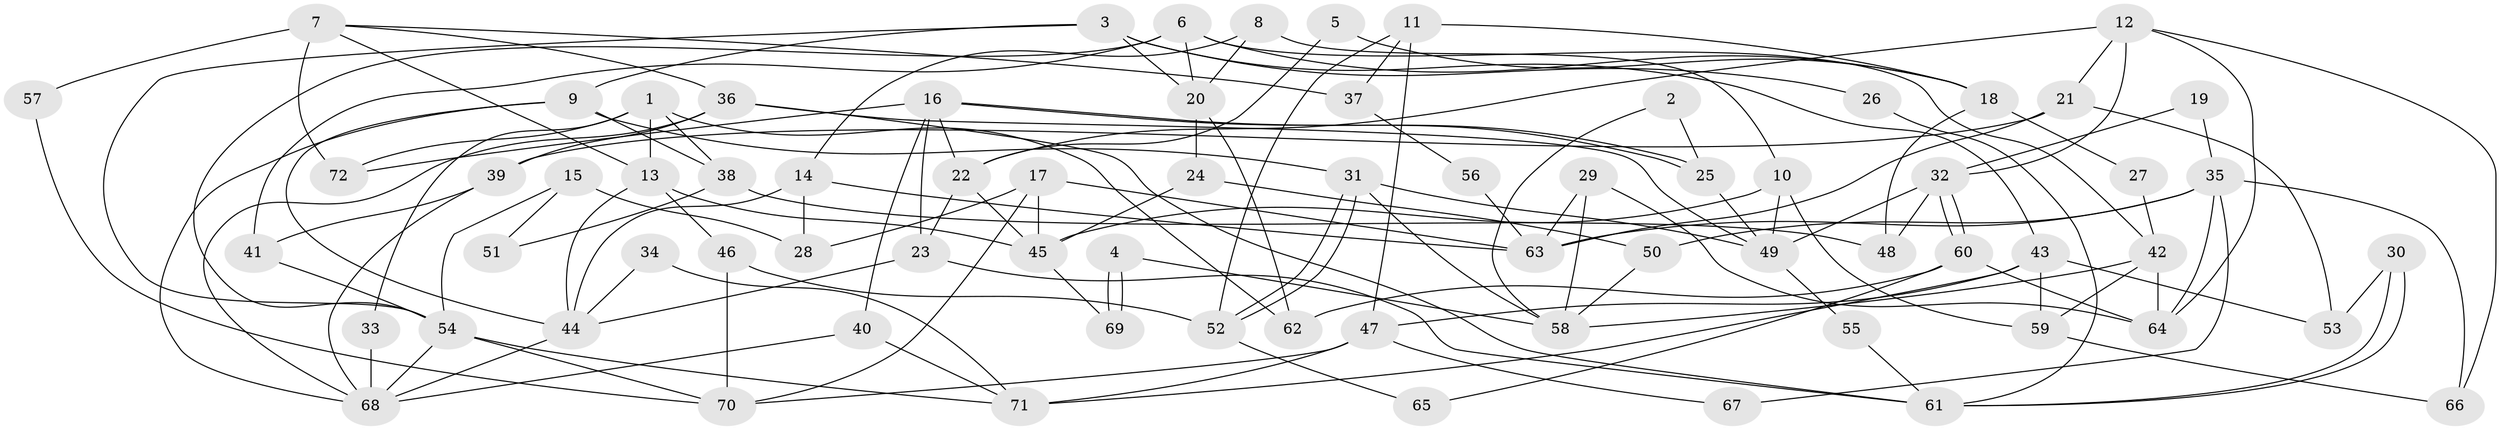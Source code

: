 // Generated by graph-tools (version 1.1) at 2025/51/03/09/25 04:51:45]
// undirected, 72 vertices, 144 edges
graph export_dot {
graph [start="1"]
  node [color=gray90,style=filled];
  1;
  2;
  3;
  4;
  5;
  6;
  7;
  8;
  9;
  10;
  11;
  12;
  13;
  14;
  15;
  16;
  17;
  18;
  19;
  20;
  21;
  22;
  23;
  24;
  25;
  26;
  27;
  28;
  29;
  30;
  31;
  32;
  33;
  34;
  35;
  36;
  37;
  38;
  39;
  40;
  41;
  42;
  43;
  44;
  45;
  46;
  47;
  48;
  49;
  50;
  51;
  52;
  53;
  54;
  55;
  56;
  57;
  58;
  59;
  60;
  61;
  62;
  63;
  64;
  65;
  66;
  67;
  68;
  69;
  70;
  71;
  72;
  1 -- 72;
  1 -- 13;
  1 -- 33;
  1 -- 38;
  1 -- 62;
  2 -- 25;
  2 -- 58;
  3 -- 54;
  3 -- 43;
  3 -- 9;
  3 -- 20;
  3 -- 26;
  4 -- 58;
  4 -- 69;
  4 -- 69;
  5 -- 18;
  5 -- 22;
  6 -- 54;
  6 -- 20;
  6 -- 18;
  6 -- 41;
  6 -- 42;
  7 -- 36;
  7 -- 13;
  7 -- 37;
  7 -- 57;
  7 -- 72;
  8 -- 20;
  8 -- 10;
  8 -- 14;
  9 -- 44;
  9 -- 31;
  9 -- 38;
  9 -- 68;
  10 -- 49;
  10 -- 59;
  10 -- 45;
  11 -- 18;
  11 -- 47;
  11 -- 37;
  11 -- 52;
  12 -- 21;
  12 -- 32;
  12 -- 22;
  12 -- 64;
  12 -- 66;
  13 -- 46;
  13 -- 45;
  13 -- 44;
  14 -- 44;
  14 -- 28;
  14 -- 63;
  15 -- 28;
  15 -- 54;
  15 -- 51;
  16 -- 23;
  16 -- 25;
  16 -- 25;
  16 -- 22;
  16 -- 40;
  16 -- 72;
  17 -- 63;
  17 -- 45;
  17 -- 28;
  17 -- 70;
  18 -- 48;
  18 -- 27;
  19 -- 35;
  19 -- 32;
  20 -- 62;
  20 -- 24;
  21 -- 39;
  21 -- 63;
  21 -- 53;
  22 -- 23;
  22 -- 45;
  23 -- 61;
  23 -- 44;
  24 -- 45;
  24 -- 50;
  25 -- 49;
  26 -- 61;
  27 -- 42;
  29 -- 63;
  29 -- 58;
  29 -- 64;
  30 -- 61;
  30 -- 61;
  30 -- 53;
  31 -- 52;
  31 -- 52;
  31 -- 49;
  31 -- 58;
  32 -- 60;
  32 -- 60;
  32 -- 49;
  32 -- 48;
  33 -- 68;
  34 -- 44;
  34 -- 71;
  35 -- 64;
  35 -- 50;
  35 -- 63;
  35 -- 66;
  35 -- 67;
  36 -- 68;
  36 -- 39;
  36 -- 49;
  36 -- 61;
  37 -- 56;
  38 -- 48;
  38 -- 51;
  39 -- 41;
  39 -- 68;
  40 -- 68;
  40 -- 71;
  41 -- 54;
  42 -- 64;
  42 -- 58;
  42 -- 59;
  43 -- 71;
  43 -- 59;
  43 -- 47;
  43 -- 53;
  44 -- 68;
  45 -- 69;
  46 -- 70;
  46 -- 52;
  47 -- 71;
  47 -- 67;
  47 -- 70;
  49 -- 55;
  50 -- 58;
  52 -- 65;
  54 -- 70;
  54 -- 68;
  54 -- 71;
  55 -- 61;
  56 -- 63;
  57 -- 70;
  59 -- 66;
  60 -- 64;
  60 -- 62;
  60 -- 65;
}
